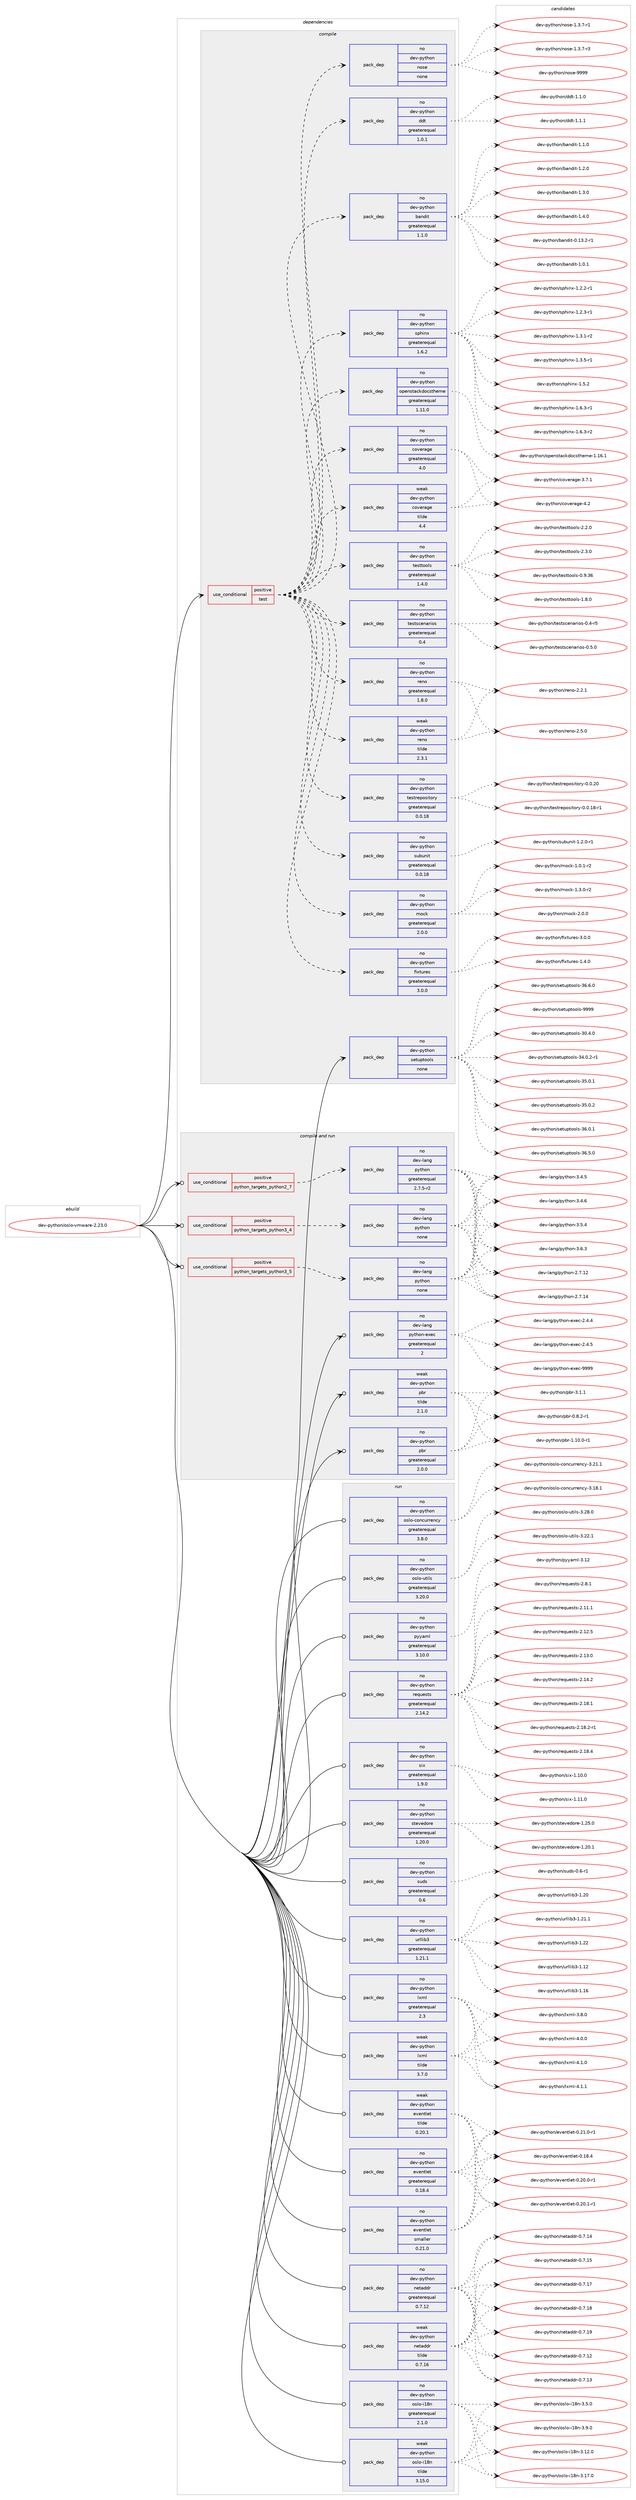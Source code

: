 digraph prolog {

# *************
# Graph options
# *************

newrank=true;
concentrate=true;
compound=true;
graph [rankdir=LR,fontname=Helvetica,fontsize=10,ranksep=1.5];#, ranksep=2.5, nodesep=0.2];
edge  [arrowhead=vee];
node  [fontname=Helvetica,fontsize=10];

# **********
# The ebuild
# **********

subgraph cluster_leftcol {
color=gray;
rank=same;
label=<<i>ebuild</i>>;
id [label="dev-python/oslo-vmware-2.23.0", color=red, width=4, href="../dev-python/oslo-vmware-2.23.0.svg"];
}

# ****************
# The dependencies
# ****************

subgraph cluster_midcol {
color=gray;
label=<<i>dependencies</i>>;
subgraph cluster_compile {
fillcolor="#eeeeee";
style=filled;
label=<<i>compile</i>>;
subgraph cond36778 {
dependency171237 [label=<<TABLE BORDER="0" CELLBORDER="1" CELLSPACING="0" CELLPADDING="4"><TR><TD ROWSPAN="3" CELLPADDING="10">use_conditional</TD></TR><TR><TD>positive</TD></TR><TR><TD>test</TD></TR></TABLE>>, shape=none, color=red];
subgraph pack130596 {
dependency171238 [label=<<TABLE BORDER="0" CELLBORDER="1" CELLSPACING="0" CELLPADDING="4" WIDTH="220"><TR><TD ROWSPAN="6" CELLPADDING="30">pack_dep</TD></TR><TR><TD WIDTH="110">no</TD></TR><TR><TD>dev-python</TD></TR><TR><TD>fixtures</TD></TR><TR><TD>greaterequal</TD></TR><TR><TD>3.0.0</TD></TR></TABLE>>, shape=none, color=blue];
}
dependency171237:e -> dependency171238:w [weight=20,style="dashed",arrowhead="vee"];
subgraph pack130597 {
dependency171239 [label=<<TABLE BORDER="0" CELLBORDER="1" CELLSPACING="0" CELLPADDING="4" WIDTH="220"><TR><TD ROWSPAN="6" CELLPADDING="30">pack_dep</TD></TR><TR><TD WIDTH="110">no</TD></TR><TR><TD>dev-python</TD></TR><TR><TD>mock</TD></TR><TR><TD>greaterequal</TD></TR><TR><TD>2.0.0</TD></TR></TABLE>>, shape=none, color=blue];
}
dependency171237:e -> dependency171239:w [weight=20,style="dashed",arrowhead="vee"];
subgraph pack130598 {
dependency171240 [label=<<TABLE BORDER="0" CELLBORDER="1" CELLSPACING="0" CELLPADDING="4" WIDTH="220"><TR><TD ROWSPAN="6" CELLPADDING="30">pack_dep</TD></TR><TR><TD WIDTH="110">no</TD></TR><TR><TD>dev-python</TD></TR><TR><TD>subunit</TD></TR><TR><TD>greaterequal</TD></TR><TR><TD>0.0.18</TD></TR></TABLE>>, shape=none, color=blue];
}
dependency171237:e -> dependency171240:w [weight=20,style="dashed",arrowhead="vee"];
subgraph pack130599 {
dependency171241 [label=<<TABLE BORDER="0" CELLBORDER="1" CELLSPACING="0" CELLPADDING="4" WIDTH="220"><TR><TD ROWSPAN="6" CELLPADDING="30">pack_dep</TD></TR><TR><TD WIDTH="110">no</TD></TR><TR><TD>dev-python</TD></TR><TR><TD>testrepository</TD></TR><TR><TD>greaterequal</TD></TR><TR><TD>0.0.18</TD></TR></TABLE>>, shape=none, color=blue];
}
dependency171237:e -> dependency171241:w [weight=20,style="dashed",arrowhead="vee"];
subgraph pack130600 {
dependency171242 [label=<<TABLE BORDER="0" CELLBORDER="1" CELLSPACING="0" CELLPADDING="4" WIDTH="220"><TR><TD ROWSPAN="6" CELLPADDING="30">pack_dep</TD></TR><TR><TD WIDTH="110">no</TD></TR><TR><TD>dev-python</TD></TR><TR><TD>testscenarios</TD></TR><TR><TD>greaterequal</TD></TR><TR><TD>0.4</TD></TR></TABLE>>, shape=none, color=blue];
}
dependency171237:e -> dependency171242:w [weight=20,style="dashed",arrowhead="vee"];
subgraph pack130601 {
dependency171243 [label=<<TABLE BORDER="0" CELLBORDER="1" CELLSPACING="0" CELLPADDING="4" WIDTH="220"><TR><TD ROWSPAN="6" CELLPADDING="30">pack_dep</TD></TR><TR><TD WIDTH="110">no</TD></TR><TR><TD>dev-python</TD></TR><TR><TD>testtools</TD></TR><TR><TD>greaterequal</TD></TR><TR><TD>1.4.0</TD></TR></TABLE>>, shape=none, color=blue];
}
dependency171237:e -> dependency171243:w [weight=20,style="dashed",arrowhead="vee"];
subgraph pack130602 {
dependency171244 [label=<<TABLE BORDER="0" CELLBORDER="1" CELLSPACING="0" CELLPADDING="4" WIDTH="220"><TR><TD ROWSPAN="6" CELLPADDING="30">pack_dep</TD></TR><TR><TD WIDTH="110">no</TD></TR><TR><TD>dev-python</TD></TR><TR><TD>coverage</TD></TR><TR><TD>greaterequal</TD></TR><TR><TD>4.0</TD></TR></TABLE>>, shape=none, color=blue];
}
dependency171237:e -> dependency171244:w [weight=20,style="dashed",arrowhead="vee"];
subgraph pack130603 {
dependency171245 [label=<<TABLE BORDER="0" CELLBORDER="1" CELLSPACING="0" CELLPADDING="4" WIDTH="220"><TR><TD ROWSPAN="6" CELLPADDING="30">pack_dep</TD></TR><TR><TD WIDTH="110">weak</TD></TR><TR><TD>dev-python</TD></TR><TR><TD>coverage</TD></TR><TR><TD>tilde</TD></TR><TR><TD>4.4</TD></TR></TABLE>>, shape=none, color=blue];
}
dependency171237:e -> dependency171245:w [weight=20,style="dashed",arrowhead="vee"];
subgraph pack130604 {
dependency171246 [label=<<TABLE BORDER="0" CELLBORDER="1" CELLSPACING="0" CELLPADDING="4" WIDTH="220"><TR><TD ROWSPAN="6" CELLPADDING="30">pack_dep</TD></TR><TR><TD WIDTH="110">no</TD></TR><TR><TD>dev-python</TD></TR><TR><TD>openstackdocstheme</TD></TR><TR><TD>greaterequal</TD></TR><TR><TD>1.11.0</TD></TR></TABLE>>, shape=none, color=blue];
}
dependency171237:e -> dependency171246:w [weight=20,style="dashed",arrowhead="vee"];
subgraph pack130605 {
dependency171247 [label=<<TABLE BORDER="0" CELLBORDER="1" CELLSPACING="0" CELLPADDING="4" WIDTH="220"><TR><TD ROWSPAN="6" CELLPADDING="30">pack_dep</TD></TR><TR><TD WIDTH="110">no</TD></TR><TR><TD>dev-python</TD></TR><TR><TD>sphinx</TD></TR><TR><TD>greaterequal</TD></TR><TR><TD>1.6.2</TD></TR></TABLE>>, shape=none, color=blue];
}
dependency171237:e -> dependency171247:w [weight=20,style="dashed",arrowhead="vee"];
subgraph pack130606 {
dependency171248 [label=<<TABLE BORDER="0" CELLBORDER="1" CELLSPACING="0" CELLPADDING="4" WIDTH="220"><TR><TD ROWSPAN="6" CELLPADDING="30">pack_dep</TD></TR><TR><TD WIDTH="110">no</TD></TR><TR><TD>dev-python</TD></TR><TR><TD>reno</TD></TR><TR><TD>greaterequal</TD></TR><TR><TD>1.8.0</TD></TR></TABLE>>, shape=none, color=blue];
}
dependency171237:e -> dependency171248:w [weight=20,style="dashed",arrowhead="vee"];
subgraph pack130607 {
dependency171249 [label=<<TABLE BORDER="0" CELLBORDER="1" CELLSPACING="0" CELLPADDING="4" WIDTH="220"><TR><TD ROWSPAN="6" CELLPADDING="30">pack_dep</TD></TR><TR><TD WIDTH="110">weak</TD></TR><TR><TD>dev-python</TD></TR><TR><TD>reno</TD></TR><TR><TD>tilde</TD></TR><TR><TD>2.3.1</TD></TR></TABLE>>, shape=none, color=blue];
}
dependency171237:e -> dependency171249:w [weight=20,style="dashed",arrowhead="vee"];
subgraph pack130608 {
dependency171250 [label=<<TABLE BORDER="0" CELLBORDER="1" CELLSPACING="0" CELLPADDING="4" WIDTH="220"><TR><TD ROWSPAN="6" CELLPADDING="30">pack_dep</TD></TR><TR><TD WIDTH="110">no</TD></TR><TR><TD>dev-python</TD></TR><TR><TD>bandit</TD></TR><TR><TD>greaterequal</TD></TR><TR><TD>1.1.0</TD></TR></TABLE>>, shape=none, color=blue];
}
dependency171237:e -> dependency171250:w [weight=20,style="dashed",arrowhead="vee"];
subgraph pack130609 {
dependency171251 [label=<<TABLE BORDER="0" CELLBORDER="1" CELLSPACING="0" CELLPADDING="4" WIDTH="220"><TR><TD ROWSPAN="6" CELLPADDING="30">pack_dep</TD></TR><TR><TD WIDTH="110">no</TD></TR><TR><TD>dev-python</TD></TR><TR><TD>ddt</TD></TR><TR><TD>greaterequal</TD></TR><TR><TD>1.0.1</TD></TR></TABLE>>, shape=none, color=blue];
}
dependency171237:e -> dependency171251:w [weight=20,style="dashed",arrowhead="vee"];
subgraph pack130610 {
dependency171252 [label=<<TABLE BORDER="0" CELLBORDER="1" CELLSPACING="0" CELLPADDING="4" WIDTH="220"><TR><TD ROWSPAN="6" CELLPADDING="30">pack_dep</TD></TR><TR><TD WIDTH="110">no</TD></TR><TR><TD>dev-python</TD></TR><TR><TD>nose</TD></TR><TR><TD>none</TD></TR><TR><TD></TD></TR></TABLE>>, shape=none, color=blue];
}
dependency171237:e -> dependency171252:w [weight=20,style="dashed",arrowhead="vee"];
}
id:e -> dependency171237:w [weight=20,style="solid",arrowhead="vee"];
subgraph pack130611 {
dependency171253 [label=<<TABLE BORDER="0" CELLBORDER="1" CELLSPACING="0" CELLPADDING="4" WIDTH="220"><TR><TD ROWSPAN="6" CELLPADDING="30">pack_dep</TD></TR><TR><TD WIDTH="110">no</TD></TR><TR><TD>dev-python</TD></TR><TR><TD>setuptools</TD></TR><TR><TD>none</TD></TR><TR><TD></TD></TR></TABLE>>, shape=none, color=blue];
}
id:e -> dependency171253:w [weight=20,style="solid",arrowhead="vee"];
}
subgraph cluster_compileandrun {
fillcolor="#eeeeee";
style=filled;
label=<<i>compile and run</i>>;
subgraph cond36779 {
dependency171254 [label=<<TABLE BORDER="0" CELLBORDER="1" CELLSPACING="0" CELLPADDING="4"><TR><TD ROWSPAN="3" CELLPADDING="10">use_conditional</TD></TR><TR><TD>positive</TD></TR><TR><TD>python_targets_python2_7</TD></TR></TABLE>>, shape=none, color=red];
subgraph pack130612 {
dependency171255 [label=<<TABLE BORDER="0" CELLBORDER="1" CELLSPACING="0" CELLPADDING="4" WIDTH="220"><TR><TD ROWSPAN="6" CELLPADDING="30">pack_dep</TD></TR><TR><TD WIDTH="110">no</TD></TR><TR><TD>dev-lang</TD></TR><TR><TD>python</TD></TR><TR><TD>greaterequal</TD></TR><TR><TD>2.7.5-r2</TD></TR></TABLE>>, shape=none, color=blue];
}
dependency171254:e -> dependency171255:w [weight=20,style="dashed",arrowhead="vee"];
}
id:e -> dependency171254:w [weight=20,style="solid",arrowhead="odotvee"];
subgraph cond36780 {
dependency171256 [label=<<TABLE BORDER="0" CELLBORDER="1" CELLSPACING="0" CELLPADDING="4"><TR><TD ROWSPAN="3" CELLPADDING="10">use_conditional</TD></TR><TR><TD>positive</TD></TR><TR><TD>python_targets_python3_4</TD></TR></TABLE>>, shape=none, color=red];
subgraph pack130613 {
dependency171257 [label=<<TABLE BORDER="0" CELLBORDER="1" CELLSPACING="0" CELLPADDING="4" WIDTH="220"><TR><TD ROWSPAN="6" CELLPADDING="30">pack_dep</TD></TR><TR><TD WIDTH="110">no</TD></TR><TR><TD>dev-lang</TD></TR><TR><TD>python</TD></TR><TR><TD>none</TD></TR><TR><TD></TD></TR></TABLE>>, shape=none, color=blue];
}
dependency171256:e -> dependency171257:w [weight=20,style="dashed",arrowhead="vee"];
}
id:e -> dependency171256:w [weight=20,style="solid",arrowhead="odotvee"];
subgraph cond36781 {
dependency171258 [label=<<TABLE BORDER="0" CELLBORDER="1" CELLSPACING="0" CELLPADDING="4"><TR><TD ROWSPAN="3" CELLPADDING="10">use_conditional</TD></TR><TR><TD>positive</TD></TR><TR><TD>python_targets_python3_5</TD></TR></TABLE>>, shape=none, color=red];
subgraph pack130614 {
dependency171259 [label=<<TABLE BORDER="0" CELLBORDER="1" CELLSPACING="0" CELLPADDING="4" WIDTH="220"><TR><TD ROWSPAN="6" CELLPADDING="30">pack_dep</TD></TR><TR><TD WIDTH="110">no</TD></TR><TR><TD>dev-lang</TD></TR><TR><TD>python</TD></TR><TR><TD>none</TD></TR><TR><TD></TD></TR></TABLE>>, shape=none, color=blue];
}
dependency171258:e -> dependency171259:w [weight=20,style="dashed",arrowhead="vee"];
}
id:e -> dependency171258:w [weight=20,style="solid",arrowhead="odotvee"];
subgraph pack130615 {
dependency171260 [label=<<TABLE BORDER="0" CELLBORDER="1" CELLSPACING="0" CELLPADDING="4" WIDTH="220"><TR><TD ROWSPAN="6" CELLPADDING="30">pack_dep</TD></TR><TR><TD WIDTH="110">no</TD></TR><TR><TD>dev-lang</TD></TR><TR><TD>python-exec</TD></TR><TR><TD>greaterequal</TD></TR><TR><TD>2</TD></TR></TABLE>>, shape=none, color=blue];
}
id:e -> dependency171260:w [weight=20,style="solid",arrowhead="odotvee"];
subgraph pack130616 {
dependency171261 [label=<<TABLE BORDER="0" CELLBORDER="1" CELLSPACING="0" CELLPADDING="4" WIDTH="220"><TR><TD ROWSPAN="6" CELLPADDING="30">pack_dep</TD></TR><TR><TD WIDTH="110">no</TD></TR><TR><TD>dev-python</TD></TR><TR><TD>pbr</TD></TR><TR><TD>greaterequal</TD></TR><TR><TD>2.0.0</TD></TR></TABLE>>, shape=none, color=blue];
}
id:e -> dependency171261:w [weight=20,style="solid",arrowhead="odotvee"];
subgraph pack130617 {
dependency171262 [label=<<TABLE BORDER="0" CELLBORDER="1" CELLSPACING="0" CELLPADDING="4" WIDTH="220"><TR><TD ROWSPAN="6" CELLPADDING="30">pack_dep</TD></TR><TR><TD WIDTH="110">weak</TD></TR><TR><TD>dev-python</TD></TR><TR><TD>pbr</TD></TR><TR><TD>tilde</TD></TR><TR><TD>2.1.0</TD></TR></TABLE>>, shape=none, color=blue];
}
id:e -> dependency171262:w [weight=20,style="solid",arrowhead="odotvee"];
}
subgraph cluster_run {
fillcolor="#eeeeee";
style=filled;
label=<<i>run</i>>;
subgraph pack130618 {
dependency171263 [label=<<TABLE BORDER="0" CELLBORDER="1" CELLSPACING="0" CELLPADDING="4" WIDTH="220"><TR><TD ROWSPAN="6" CELLPADDING="30">pack_dep</TD></TR><TR><TD WIDTH="110">no</TD></TR><TR><TD>dev-python</TD></TR><TR><TD>eventlet</TD></TR><TR><TD>greaterequal</TD></TR><TR><TD>0.18.4</TD></TR></TABLE>>, shape=none, color=blue];
}
id:e -> dependency171263:w [weight=20,style="solid",arrowhead="odot"];
subgraph pack130619 {
dependency171264 [label=<<TABLE BORDER="0" CELLBORDER="1" CELLSPACING="0" CELLPADDING="4" WIDTH="220"><TR><TD ROWSPAN="6" CELLPADDING="30">pack_dep</TD></TR><TR><TD WIDTH="110">no</TD></TR><TR><TD>dev-python</TD></TR><TR><TD>eventlet</TD></TR><TR><TD>smaller</TD></TR><TR><TD>0.21.0</TD></TR></TABLE>>, shape=none, color=blue];
}
id:e -> dependency171264:w [weight=20,style="solid",arrowhead="odot"];
subgraph pack130620 {
dependency171265 [label=<<TABLE BORDER="0" CELLBORDER="1" CELLSPACING="0" CELLPADDING="4" WIDTH="220"><TR><TD ROWSPAN="6" CELLPADDING="30">pack_dep</TD></TR><TR><TD WIDTH="110">no</TD></TR><TR><TD>dev-python</TD></TR><TR><TD>lxml</TD></TR><TR><TD>greaterequal</TD></TR><TR><TD>2.3</TD></TR></TABLE>>, shape=none, color=blue];
}
id:e -> dependency171265:w [weight=20,style="solid",arrowhead="odot"];
subgraph pack130621 {
dependency171266 [label=<<TABLE BORDER="0" CELLBORDER="1" CELLSPACING="0" CELLPADDING="4" WIDTH="220"><TR><TD ROWSPAN="6" CELLPADDING="30">pack_dep</TD></TR><TR><TD WIDTH="110">no</TD></TR><TR><TD>dev-python</TD></TR><TR><TD>netaddr</TD></TR><TR><TD>greaterequal</TD></TR><TR><TD>0.7.12</TD></TR></TABLE>>, shape=none, color=blue];
}
id:e -> dependency171266:w [weight=20,style="solid",arrowhead="odot"];
subgraph pack130622 {
dependency171267 [label=<<TABLE BORDER="0" CELLBORDER="1" CELLSPACING="0" CELLPADDING="4" WIDTH="220"><TR><TD ROWSPAN="6" CELLPADDING="30">pack_dep</TD></TR><TR><TD WIDTH="110">no</TD></TR><TR><TD>dev-python</TD></TR><TR><TD>oslo-concurrency</TD></TR><TR><TD>greaterequal</TD></TR><TR><TD>3.8.0</TD></TR></TABLE>>, shape=none, color=blue];
}
id:e -> dependency171267:w [weight=20,style="solid",arrowhead="odot"];
subgraph pack130623 {
dependency171268 [label=<<TABLE BORDER="0" CELLBORDER="1" CELLSPACING="0" CELLPADDING="4" WIDTH="220"><TR><TD ROWSPAN="6" CELLPADDING="30">pack_dep</TD></TR><TR><TD WIDTH="110">no</TD></TR><TR><TD>dev-python</TD></TR><TR><TD>oslo-i18n</TD></TR><TR><TD>greaterequal</TD></TR><TR><TD>2.1.0</TD></TR></TABLE>>, shape=none, color=blue];
}
id:e -> dependency171268:w [weight=20,style="solid",arrowhead="odot"];
subgraph pack130624 {
dependency171269 [label=<<TABLE BORDER="0" CELLBORDER="1" CELLSPACING="0" CELLPADDING="4" WIDTH="220"><TR><TD ROWSPAN="6" CELLPADDING="30">pack_dep</TD></TR><TR><TD WIDTH="110">no</TD></TR><TR><TD>dev-python</TD></TR><TR><TD>oslo-utils</TD></TR><TR><TD>greaterequal</TD></TR><TR><TD>3.20.0</TD></TR></TABLE>>, shape=none, color=blue];
}
id:e -> dependency171269:w [weight=20,style="solid",arrowhead="odot"];
subgraph pack130625 {
dependency171270 [label=<<TABLE BORDER="0" CELLBORDER="1" CELLSPACING="0" CELLPADDING="4" WIDTH="220"><TR><TD ROWSPAN="6" CELLPADDING="30">pack_dep</TD></TR><TR><TD WIDTH="110">no</TD></TR><TR><TD>dev-python</TD></TR><TR><TD>pyyaml</TD></TR><TR><TD>greaterequal</TD></TR><TR><TD>3.10.0</TD></TR></TABLE>>, shape=none, color=blue];
}
id:e -> dependency171270:w [weight=20,style="solid",arrowhead="odot"];
subgraph pack130626 {
dependency171271 [label=<<TABLE BORDER="0" CELLBORDER="1" CELLSPACING="0" CELLPADDING="4" WIDTH="220"><TR><TD ROWSPAN="6" CELLPADDING="30">pack_dep</TD></TR><TR><TD WIDTH="110">no</TD></TR><TR><TD>dev-python</TD></TR><TR><TD>requests</TD></TR><TR><TD>greaterequal</TD></TR><TR><TD>2.14.2</TD></TR></TABLE>>, shape=none, color=blue];
}
id:e -> dependency171271:w [weight=20,style="solid",arrowhead="odot"];
subgraph pack130627 {
dependency171272 [label=<<TABLE BORDER="0" CELLBORDER="1" CELLSPACING="0" CELLPADDING="4" WIDTH="220"><TR><TD ROWSPAN="6" CELLPADDING="30">pack_dep</TD></TR><TR><TD WIDTH="110">no</TD></TR><TR><TD>dev-python</TD></TR><TR><TD>six</TD></TR><TR><TD>greaterequal</TD></TR><TR><TD>1.9.0</TD></TR></TABLE>>, shape=none, color=blue];
}
id:e -> dependency171272:w [weight=20,style="solid",arrowhead="odot"];
subgraph pack130628 {
dependency171273 [label=<<TABLE BORDER="0" CELLBORDER="1" CELLSPACING="0" CELLPADDING="4" WIDTH="220"><TR><TD ROWSPAN="6" CELLPADDING="30">pack_dep</TD></TR><TR><TD WIDTH="110">no</TD></TR><TR><TD>dev-python</TD></TR><TR><TD>stevedore</TD></TR><TR><TD>greaterequal</TD></TR><TR><TD>1.20.0</TD></TR></TABLE>>, shape=none, color=blue];
}
id:e -> dependency171273:w [weight=20,style="solid",arrowhead="odot"];
subgraph pack130629 {
dependency171274 [label=<<TABLE BORDER="0" CELLBORDER="1" CELLSPACING="0" CELLPADDING="4" WIDTH="220"><TR><TD ROWSPAN="6" CELLPADDING="30">pack_dep</TD></TR><TR><TD WIDTH="110">no</TD></TR><TR><TD>dev-python</TD></TR><TR><TD>suds</TD></TR><TR><TD>greaterequal</TD></TR><TR><TD>0.6</TD></TR></TABLE>>, shape=none, color=blue];
}
id:e -> dependency171274:w [weight=20,style="solid",arrowhead="odot"];
subgraph pack130630 {
dependency171275 [label=<<TABLE BORDER="0" CELLBORDER="1" CELLSPACING="0" CELLPADDING="4" WIDTH="220"><TR><TD ROWSPAN="6" CELLPADDING="30">pack_dep</TD></TR><TR><TD WIDTH="110">no</TD></TR><TR><TD>dev-python</TD></TR><TR><TD>urllib3</TD></TR><TR><TD>greaterequal</TD></TR><TR><TD>1.21.1</TD></TR></TABLE>>, shape=none, color=blue];
}
id:e -> dependency171275:w [weight=20,style="solid",arrowhead="odot"];
subgraph pack130631 {
dependency171276 [label=<<TABLE BORDER="0" CELLBORDER="1" CELLSPACING="0" CELLPADDING="4" WIDTH="220"><TR><TD ROWSPAN="6" CELLPADDING="30">pack_dep</TD></TR><TR><TD WIDTH="110">weak</TD></TR><TR><TD>dev-python</TD></TR><TR><TD>eventlet</TD></TR><TR><TD>tilde</TD></TR><TR><TD>0.20.1</TD></TR></TABLE>>, shape=none, color=blue];
}
id:e -> dependency171276:w [weight=20,style="solid",arrowhead="odot"];
subgraph pack130632 {
dependency171277 [label=<<TABLE BORDER="0" CELLBORDER="1" CELLSPACING="0" CELLPADDING="4" WIDTH="220"><TR><TD ROWSPAN="6" CELLPADDING="30">pack_dep</TD></TR><TR><TD WIDTH="110">weak</TD></TR><TR><TD>dev-python</TD></TR><TR><TD>lxml</TD></TR><TR><TD>tilde</TD></TR><TR><TD>3.7.0</TD></TR></TABLE>>, shape=none, color=blue];
}
id:e -> dependency171277:w [weight=20,style="solid",arrowhead="odot"];
subgraph pack130633 {
dependency171278 [label=<<TABLE BORDER="0" CELLBORDER="1" CELLSPACING="0" CELLPADDING="4" WIDTH="220"><TR><TD ROWSPAN="6" CELLPADDING="30">pack_dep</TD></TR><TR><TD WIDTH="110">weak</TD></TR><TR><TD>dev-python</TD></TR><TR><TD>netaddr</TD></TR><TR><TD>tilde</TD></TR><TR><TD>0.7.16</TD></TR></TABLE>>, shape=none, color=blue];
}
id:e -> dependency171278:w [weight=20,style="solid",arrowhead="odot"];
subgraph pack130634 {
dependency171279 [label=<<TABLE BORDER="0" CELLBORDER="1" CELLSPACING="0" CELLPADDING="4" WIDTH="220"><TR><TD ROWSPAN="6" CELLPADDING="30">pack_dep</TD></TR><TR><TD WIDTH="110">weak</TD></TR><TR><TD>dev-python</TD></TR><TR><TD>oslo-i18n</TD></TR><TR><TD>tilde</TD></TR><TR><TD>3.15.0</TD></TR></TABLE>>, shape=none, color=blue];
}
id:e -> dependency171279:w [weight=20,style="solid",arrowhead="odot"];
}
}

# **************
# The candidates
# **************

subgraph cluster_choices {
rank=same;
color=gray;
label=<<i>candidates</i>>;

subgraph choice130596 {
color=black;
nodesep=1;
choice1001011184511212111610411111047102105120116117114101115454946524648 [label="dev-python/fixtures-1.4.0", color=red, width=4,href="../dev-python/fixtures-1.4.0.svg"];
choice1001011184511212111610411111047102105120116117114101115455146484648 [label="dev-python/fixtures-3.0.0", color=red, width=4,href="../dev-python/fixtures-3.0.0.svg"];
dependency171238:e -> choice1001011184511212111610411111047102105120116117114101115454946524648:w [style=dotted,weight="100"];
dependency171238:e -> choice1001011184511212111610411111047102105120116117114101115455146484648:w [style=dotted,weight="100"];
}
subgraph choice130597 {
color=black;
nodesep=1;
choice1001011184511212111610411111047109111991074549464846494511450 [label="dev-python/mock-1.0.1-r2", color=red, width=4,href="../dev-python/mock-1.0.1-r2.svg"];
choice1001011184511212111610411111047109111991074549465146484511450 [label="dev-python/mock-1.3.0-r2", color=red, width=4,href="../dev-python/mock-1.3.0-r2.svg"];
choice100101118451121211161041111104710911199107455046484648 [label="dev-python/mock-2.0.0", color=red, width=4,href="../dev-python/mock-2.0.0.svg"];
dependency171239:e -> choice1001011184511212111610411111047109111991074549464846494511450:w [style=dotted,weight="100"];
dependency171239:e -> choice1001011184511212111610411111047109111991074549465146484511450:w [style=dotted,weight="100"];
dependency171239:e -> choice100101118451121211161041111104710911199107455046484648:w [style=dotted,weight="100"];
}
subgraph choice130598 {
color=black;
nodesep=1;
choice1001011184511212111610411111047115117981171101051164549465046484511449 [label="dev-python/subunit-1.2.0-r1", color=red, width=4,href="../dev-python/subunit-1.2.0-r1.svg"];
dependency171240:e -> choice1001011184511212111610411111047115117981171101051164549465046484511449:w [style=dotted,weight="100"];
}
subgraph choice130599 {
color=black;
nodesep=1;
choice1001011184511212111610411111047116101115116114101112111115105116111114121454846484649564511449 [label="dev-python/testrepository-0.0.18-r1", color=red, width=4,href="../dev-python/testrepository-0.0.18-r1.svg"];
choice100101118451121211161041111104711610111511611410111211111510511611111412145484648465048 [label="dev-python/testrepository-0.0.20", color=red, width=4,href="../dev-python/testrepository-0.0.20.svg"];
dependency171241:e -> choice1001011184511212111610411111047116101115116114101112111115105116111114121454846484649564511449:w [style=dotted,weight="100"];
dependency171241:e -> choice100101118451121211161041111104711610111511611410111211111510511611111412145484648465048:w [style=dotted,weight="100"];
}
subgraph choice130600 {
color=black;
nodesep=1;
choice10010111845112121116104111110471161011151161159910111097114105111115454846524511453 [label="dev-python/testscenarios-0.4-r5", color=red, width=4,href="../dev-python/testscenarios-0.4-r5.svg"];
choice10010111845112121116104111110471161011151161159910111097114105111115454846534648 [label="dev-python/testscenarios-0.5.0", color=red, width=4,href="../dev-python/testscenarios-0.5.0.svg"];
dependency171242:e -> choice10010111845112121116104111110471161011151161159910111097114105111115454846524511453:w [style=dotted,weight="100"];
dependency171242:e -> choice10010111845112121116104111110471161011151161159910111097114105111115454846534648:w [style=dotted,weight="100"];
}
subgraph choice130601 {
color=black;
nodesep=1;
choice100101118451121211161041111104711610111511611611111110811545484657465154 [label="dev-python/testtools-0.9.36", color=red, width=4,href="../dev-python/testtools-0.9.36.svg"];
choice1001011184511212111610411111047116101115116116111111108115454946564648 [label="dev-python/testtools-1.8.0", color=red, width=4,href="../dev-python/testtools-1.8.0.svg"];
choice1001011184511212111610411111047116101115116116111111108115455046504648 [label="dev-python/testtools-2.2.0", color=red, width=4,href="../dev-python/testtools-2.2.0.svg"];
choice1001011184511212111610411111047116101115116116111111108115455046514648 [label="dev-python/testtools-2.3.0", color=red, width=4,href="../dev-python/testtools-2.3.0.svg"];
dependency171243:e -> choice100101118451121211161041111104711610111511611611111110811545484657465154:w [style=dotted,weight="100"];
dependency171243:e -> choice1001011184511212111610411111047116101115116116111111108115454946564648:w [style=dotted,weight="100"];
dependency171243:e -> choice1001011184511212111610411111047116101115116116111111108115455046504648:w [style=dotted,weight="100"];
dependency171243:e -> choice1001011184511212111610411111047116101115116116111111108115455046514648:w [style=dotted,weight="100"];
}
subgraph choice130602 {
color=black;
nodesep=1;
choice10010111845112121116104111110479911111810111497103101455146554649 [label="dev-python/coverage-3.7.1", color=red, width=4,href="../dev-python/coverage-3.7.1.svg"];
choice1001011184511212111610411111047991111181011149710310145524650 [label="dev-python/coverage-4.2", color=red, width=4,href="../dev-python/coverage-4.2.svg"];
dependency171244:e -> choice10010111845112121116104111110479911111810111497103101455146554649:w [style=dotted,weight="100"];
dependency171244:e -> choice1001011184511212111610411111047991111181011149710310145524650:w [style=dotted,weight="100"];
}
subgraph choice130603 {
color=black;
nodesep=1;
choice10010111845112121116104111110479911111810111497103101455146554649 [label="dev-python/coverage-3.7.1", color=red, width=4,href="../dev-python/coverage-3.7.1.svg"];
choice1001011184511212111610411111047991111181011149710310145524650 [label="dev-python/coverage-4.2", color=red, width=4,href="../dev-python/coverage-4.2.svg"];
dependency171245:e -> choice10010111845112121116104111110479911111810111497103101455146554649:w [style=dotted,weight="100"];
dependency171245:e -> choice1001011184511212111610411111047991111181011149710310145524650:w [style=dotted,weight="100"];
}
subgraph choice130604 {
color=black;
nodesep=1;
choice100101118451121211161041111104711111210111011511697991071001119911511610410110910145494649544649 [label="dev-python/openstackdocstheme-1.16.1", color=red, width=4,href="../dev-python/openstackdocstheme-1.16.1.svg"];
dependency171246:e -> choice100101118451121211161041111104711111210111011511697991071001119911511610410110910145494649544649:w [style=dotted,weight="100"];
}
subgraph choice130605 {
color=black;
nodesep=1;
choice10010111845112121116104111110471151121041051101204549465046504511449 [label="dev-python/sphinx-1.2.2-r1", color=red, width=4,href="../dev-python/sphinx-1.2.2-r1.svg"];
choice10010111845112121116104111110471151121041051101204549465046514511449 [label="dev-python/sphinx-1.2.3-r1", color=red, width=4,href="../dev-python/sphinx-1.2.3-r1.svg"];
choice10010111845112121116104111110471151121041051101204549465146494511450 [label="dev-python/sphinx-1.3.1-r2", color=red, width=4,href="../dev-python/sphinx-1.3.1-r2.svg"];
choice10010111845112121116104111110471151121041051101204549465146534511449 [label="dev-python/sphinx-1.3.5-r1", color=red, width=4,href="../dev-python/sphinx-1.3.5-r1.svg"];
choice1001011184511212111610411111047115112104105110120454946534650 [label="dev-python/sphinx-1.5.2", color=red, width=4,href="../dev-python/sphinx-1.5.2.svg"];
choice10010111845112121116104111110471151121041051101204549465446514511449 [label="dev-python/sphinx-1.6.3-r1", color=red, width=4,href="../dev-python/sphinx-1.6.3-r1.svg"];
choice10010111845112121116104111110471151121041051101204549465446514511450 [label="dev-python/sphinx-1.6.3-r2", color=red, width=4,href="../dev-python/sphinx-1.6.3-r2.svg"];
dependency171247:e -> choice10010111845112121116104111110471151121041051101204549465046504511449:w [style=dotted,weight="100"];
dependency171247:e -> choice10010111845112121116104111110471151121041051101204549465046514511449:w [style=dotted,weight="100"];
dependency171247:e -> choice10010111845112121116104111110471151121041051101204549465146494511450:w [style=dotted,weight="100"];
dependency171247:e -> choice10010111845112121116104111110471151121041051101204549465146534511449:w [style=dotted,weight="100"];
dependency171247:e -> choice1001011184511212111610411111047115112104105110120454946534650:w [style=dotted,weight="100"];
dependency171247:e -> choice10010111845112121116104111110471151121041051101204549465446514511449:w [style=dotted,weight="100"];
dependency171247:e -> choice10010111845112121116104111110471151121041051101204549465446514511450:w [style=dotted,weight="100"];
}
subgraph choice130606 {
color=black;
nodesep=1;
choice1001011184511212111610411111047114101110111455046504649 [label="dev-python/reno-2.2.1", color=red, width=4,href="../dev-python/reno-2.2.1.svg"];
choice1001011184511212111610411111047114101110111455046534648 [label="dev-python/reno-2.5.0", color=red, width=4,href="../dev-python/reno-2.5.0.svg"];
dependency171248:e -> choice1001011184511212111610411111047114101110111455046504649:w [style=dotted,weight="100"];
dependency171248:e -> choice1001011184511212111610411111047114101110111455046534648:w [style=dotted,weight="100"];
}
subgraph choice130607 {
color=black;
nodesep=1;
choice1001011184511212111610411111047114101110111455046504649 [label="dev-python/reno-2.2.1", color=red, width=4,href="../dev-python/reno-2.2.1.svg"];
choice1001011184511212111610411111047114101110111455046534648 [label="dev-python/reno-2.5.0", color=red, width=4,href="../dev-python/reno-2.5.0.svg"];
dependency171249:e -> choice1001011184511212111610411111047114101110111455046504649:w [style=dotted,weight="100"];
dependency171249:e -> choice1001011184511212111610411111047114101110111455046534648:w [style=dotted,weight="100"];
}
subgraph choice130608 {
color=black;
nodesep=1;
choice10010111845112121116104111110479897110100105116454846495146504511449 [label="dev-python/bandit-0.13.2-r1", color=red, width=4,href="../dev-python/bandit-0.13.2-r1.svg"];
choice10010111845112121116104111110479897110100105116454946484649 [label="dev-python/bandit-1.0.1", color=red, width=4,href="../dev-python/bandit-1.0.1.svg"];
choice10010111845112121116104111110479897110100105116454946494648 [label="dev-python/bandit-1.1.0", color=red, width=4,href="../dev-python/bandit-1.1.0.svg"];
choice10010111845112121116104111110479897110100105116454946504648 [label="dev-python/bandit-1.2.0", color=red, width=4,href="../dev-python/bandit-1.2.0.svg"];
choice10010111845112121116104111110479897110100105116454946514648 [label="dev-python/bandit-1.3.0", color=red, width=4,href="../dev-python/bandit-1.3.0.svg"];
choice10010111845112121116104111110479897110100105116454946524648 [label="dev-python/bandit-1.4.0", color=red, width=4,href="../dev-python/bandit-1.4.0.svg"];
dependency171250:e -> choice10010111845112121116104111110479897110100105116454846495146504511449:w [style=dotted,weight="100"];
dependency171250:e -> choice10010111845112121116104111110479897110100105116454946484649:w [style=dotted,weight="100"];
dependency171250:e -> choice10010111845112121116104111110479897110100105116454946494648:w [style=dotted,weight="100"];
dependency171250:e -> choice10010111845112121116104111110479897110100105116454946504648:w [style=dotted,weight="100"];
dependency171250:e -> choice10010111845112121116104111110479897110100105116454946514648:w [style=dotted,weight="100"];
dependency171250:e -> choice10010111845112121116104111110479897110100105116454946524648:w [style=dotted,weight="100"];
}
subgraph choice130609 {
color=black;
nodesep=1;
choice1001011184511212111610411111047100100116454946494648 [label="dev-python/ddt-1.1.0", color=red, width=4,href="../dev-python/ddt-1.1.0.svg"];
choice1001011184511212111610411111047100100116454946494649 [label="dev-python/ddt-1.1.1", color=red, width=4,href="../dev-python/ddt-1.1.1.svg"];
dependency171251:e -> choice1001011184511212111610411111047100100116454946494648:w [style=dotted,weight="100"];
dependency171251:e -> choice1001011184511212111610411111047100100116454946494649:w [style=dotted,weight="100"];
}
subgraph choice130610 {
color=black;
nodesep=1;
choice10010111845112121116104111110471101111151014549465146554511449 [label="dev-python/nose-1.3.7-r1", color=red, width=4,href="../dev-python/nose-1.3.7-r1.svg"];
choice10010111845112121116104111110471101111151014549465146554511451 [label="dev-python/nose-1.3.7-r3", color=red, width=4,href="../dev-python/nose-1.3.7-r3.svg"];
choice10010111845112121116104111110471101111151014557575757 [label="dev-python/nose-9999", color=red, width=4,href="../dev-python/nose-9999.svg"];
dependency171252:e -> choice10010111845112121116104111110471101111151014549465146554511449:w [style=dotted,weight="100"];
dependency171252:e -> choice10010111845112121116104111110471101111151014549465146554511451:w [style=dotted,weight="100"];
dependency171252:e -> choice10010111845112121116104111110471101111151014557575757:w [style=dotted,weight="100"];
}
subgraph choice130611 {
color=black;
nodesep=1;
choice100101118451121211161041111104711510111611711211611111110811545514846524648 [label="dev-python/setuptools-30.4.0", color=red, width=4,href="../dev-python/setuptools-30.4.0.svg"];
choice1001011184511212111610411111047115101116117112116111111108115455152464846504511449 [label="dev-python/setuptools-34.0.2-r1", color=red, width=4,href="../dev-python/setuptools-34.0.2-r1.svg"];
choice100101118451121211161041111104711510111611711211611111110811545515346484649 [label="dev-python/setuptools-35.0.1", color=red, width=4,href="../dev-python/setuptools-35.0.1.svg"];
choice100101118451121211161041111104711510111611711211611111110811545515346484650 [label="dev-python/setuptools-35.0.2", color=red, width=4,href="../dev-python/setuptools-35.0.2.svg"];
choice100101118451121211161041111104711510111611711211611111110811545515446484649 [label="dev-python/setuptools-36.0.1", color=red, width=4,href="../dev-python/setuptools-36.0.1.svg"];
choice100101118451121211161041111104711510111611711211611111110811545515446534648 [label="dev-python/setuptools-36.5.0", color=red, width=4,href="../dev-python/setuptools-36.5.0.svg"];
choice100101118451121211161041111104711510111611711211611111110811545515446544648 [label="dev-python/setuptools-36.6.0", color=red, width=4,href="../dev-python/setuptools-36.6.0.svg"];
choice10010111845112121116104111110471151011161171121161111111081154557575757 [label="dev-python/setuptools-9999", color=red, width=4,href="../dev-python/setuptools-9999.svg"];
dependency171253:e -> choice100101118451121211161041111104711510111611711211611111110811545514846524648:w [style=dotted,weight="100"];
dependency171253:e -> choice1001011184511212111610411111047115101116117112116111111108115455152464846504511449:w [style=dotted,weight="100"];
dependency171253:e -> choice100101118451121211161041111104711510111611711211611111110811545515346484649:w [style=dotted,weight="100"];
dependency171253:e -> choice100101118451121211161041111104711510111611711211611111110811545515346484650:w [style=dotted,weight="100"];
dependency171253:e -> choice100101118451121211161041111104711510111611711211611111110811545515446484649:w [style=dotted,weight="100"];
dependency171253:e -> choice100101118451121211161041111104711510111611711211611111110811545515446534648:w [style=dotted,weight="100"];
dependency171253:e -> choice100101118451121211161041111104711510111611711211611111110811545515446544648:w [style=dotted,weight="100"];
dependency171253:e -> choice10010111845112121116104111110471151011161171121161111111081154557575757:w [style=dotted,weight="100"];
}
subgraph choice130612 {
color=black;
nodesep=1;
choice10010111845108971101034711212111610411111045504655464950 [label="dev-lang/python-2.7.12", color=red, width=4,href="../dev-lang/python-2.7.12.svg"];
choice10010111845108971101034711212111610411111045504655464952 [label="dev-lang/python-2.7.14", color=red, width=4,href="../dev-lang/python-2.7.14.svg"];
choice100101118451089711010347112121116104111110455146524653 [label="dev-lang/python-3.4.5", color=red, width=4,href="../dev-lang/python-3.4.5.svg"];
choice100101118451089711010347112121116104111110455146524654 [label="dev-lang/python-3.4.6", color=red, width=4,href="../dev-lang/python-3.4.6.svg"];
choice100101118451089711010347112121116104111110455146534652 [label="dev-lang/python-3.5.4", color=red, width=4,href="../dev-lang/python-3.5.4.svg"];
choice100101118451089711010347112121116104111110455146544651 [label="dev-lang/python-3.6.3", color=red, width=4,href="../dev-lang/python-3.6.3.svg"];
dependency171255:e -> choice10010111845108971101034711212111610411111045504655464950:w [style=dotted,weight="100"];
dependency171255:e -> choice10010111845108971101034711212111610411111045504655464952:w [style=dotted,weight="100"];
dependency171255:e -> choice100101118451089711010347112121116104111110455146524653:w [style=dotted,weight="100"];
dependency171255:e -> choice100101118451089711010347112121116104111110455146524654:w [style=dotted,weight="100"];
dependency171255:e -> choice100101118451089711010347112121116104111110455146534652:w [style=dotted,weight="100"];
dependency171255:e -> choice100101118451089711010347112121116104111110455146544651:w [style=dotted,weight="100"];
}
subgraph choice130613 {
color=black;
nodesep=1;
choice10010111845108971101034711212111610411111045504655464950 [label="dev-lang/python-2.7.12", color=red, width=4,href="../dev-lang/python-2.7.12.svg"];
choice10010111845108971101034711212111610411111045504655464952 [label="dev-lang/python-2.7.14", color=red, width=4,href="../dev-lang/python-2.7.14.svg"];
choice100101118451089711010347112121116104111110455146524653 [label="dev-lang/python-3.4.5", color=red, width=4,href="../dev-lang/python-3.4.5.svg"];
choice100101118451089711010347112121116104111110455146524654 [label="dev-lang/python-3.4.6", color=red, width=4,href="../dev-lang/python-3.4.6.svg"];
choice100101118451089711010347112121116104111110455146534652 [label="dev-lang/python-3.5.4", color=red, width=4,href="../dev-lang/python-3.5.4.svg"];
choice100101118451089711010347112121116104111110455146544651 [label="dev-lang/python-3.6.3", color=red, width=4,href="../dev-lang/python-3.6.3.svg"];
dependency171257:e -> choice10010111845108971101034711212111610411111045504655464950:w [style=dotted,weight="100"];
dependency171257:e -> choice10010111845108971101034711212111610411111045504655464952:w [style=dotted,weight="100"];
dependency171257:e -> choice100101118451089711010347112121116104111110455146524653:w [style=dotted,weight="100"];
dependency171257:e -> choice100101118451089711010347112121116104111110455146524654:w [style=dotted,weight="100"];
dependency171257:e -> choice100101118451089711010347112121116104111110455146534652:w [style=dotted,weight="100"];
dependency171257:e -> choice100101118451089711010347112121116104111110455146544651:w [style=dotted,weight="100"];
}
subgraph choice130614 {
color=black;
nodesep=1;
choice10010111845108971101034711212111610411111045504655464950 [label="dev-lang/python-2.7.12", color=red, width=4,href="../dev-lang/python-2.7.12.svg"];
choice10010111845108971101034711212111610411111045504655464952 [label="dev-lang/python-2.7.14", color=red, width=4,href="../dev-lang/python-2.7.14.svg"];
choice100101118451089711010347112121116104111110455146524653 [label="dev-lang/python-3.4.5", color=red, width=4,href="../dev-lang/python-3.4.5.svg"];
choice100101118451089711010347112121116104111110455146524654 [label="dev-lang/python-3.4.6", color=red, width=4,href="../dev-lang/python-3.4.6.svg"];
choice100101118451089711010347112121116104111110455146534652 [label="dev-lang/python-3.5.4", color=red, width=4,href="../dev-lang/python-3.5.4.svg"];
choice100101118451089711010347112121116104111110455146544651 [label="dev-lang/python-3.6.3", color=red, width=4,href="../dev-lang/python-3.6.3.svg"];
dependency171259:e -> choice10010111845108971101034711212111610411111045504655464950:w [style=dotted,weight="100"];
dependency171259:e -> choice10010111845108971101034711212111610411111045504655464952:w [style=dotted,weight="100"];
dependency171259:e -> choice100101118451089711010347112121116104111110455146524653:w [style=dotted,weight="100"];
dependency171259:e -> choice100101118451089711010347112121116104111110455146524654:w [style=dotted,weight="100"];
dependency171259:e -> choice100101118451089711010347112121116104111110455146534652:w [style=dotted,weight="100"];
dependency171259:e -> choice100101118451089711010347112121116104111110455146544651:w [style=dotted,weight="100"];
}
subgraph choice130615 {
color=black;
nodesep=1;
choice1001011184510897110103471121211161041111104510112010199455046524652 [label="dev-lang/python-exec-2.4.4", color=red, width=4,href="../dev-lang/python-exec-2.4.4.svg"];
choice1001011184510897110103471121211161041111104510112010199455046524653 [label="dev-lang/python-exec-2.4.5", color=red, width=4,href="../dev-lang/python-exec-2.4.5.svg"];
choice10010111845108971101034711212111610411111045101120101994557575757 [label="dev-lang/python-exec-9999", color=red, width=4,href="../dev-lang/python-exec-9999.svg"];
dependency171260:e -> choice1001011184510897110103471121211161041111104510112010199455046524652:w [style=dotted,weight="100"];
dependency171260:e -> choice1001011184510897110103471121211161041111104510112010199455046524653:w [style=dotted,weight="100"];
dependency171260:e -> choice10010111845108971101034711212111610411111045101120101994557575757:w [style=dotted,weight="100"];
}
subgraph choice130616 {
color=black;
nodesep=1;
choice1001011184511212111610411111047112981144548465646504511449 [label="dev-python/pbr-0.8.2-r1", color=red, width=4,href="../dev-python/pbr-0.8.2-r1.svg"];
choice100101118451121211161041111104711298114454946494846484511449 [label="dev-python/pbr-1.10.0-r1", color=red, width=4,href="../dev-python/pbr-1.10.0-r1.svg"];
choice100101118451121211161041111104711298114455146494649 [label="dev-python/pbr-3.1.1", color=red, width=4,href="../dev-python/pbr-3.1.1.svg"];
dependency171261:e -> choice1001011184511212111610411111047112981144548465646504511449:w [style=dotted,weight="100"];
dependency171261:e -> choice100101118451121211161041111104711298114454946494846484511449:w [style=dotted,weight="100"];
dependency171261:e -> choice100101118451121211161041111104711298114455146494649:w [style=dotted,weight="100"];
}
subgraph choice130617 {
color=black;
nodesep=1;
choice1001011184511212111610411111047112981144548465646504511449 [label="dev-python/pbr-0.8.2-r1", color=red, width=4,href="../dev-python/pbr-0.8.2-r1.svg"];
choice100101118451121211161041111104711298114454946494846484511449 [label="dev-python/pbr-1.10.0-r1", color=red, width=4,href="../dev-python/pbr-1.10.0-r1.svg"];
choice100101118451121211161041111104711298114455146494649 [label="dev-python/pbr-3.1.1", color=red, width=4,href="../dev-python/pbr-3.1.1.svg"];
dependency171262:e -> choice1001011184511212111610411111047112981144548465646504511449:w [style=dotted,weight="100"];
dependency171262:e -> choice100101118451121211161041111104711298114454946494846484511449:w [style=dotted,weight="100"];
dependency171262:e -> choice100101118451121211161041111104711298114455146494649:w [style=dotted,weight="100"];
}
subgraph choice130618 {
color=black;
nodesep=1;
choice100101118451121211161041111104710111810111011610810111645484649564652 [label="dev-python/eventlet-0.18.4", color=red, width=4,href="../dev-python/eventlet-0.18.4.svg"];
choice1001011184511212111610411111047101118101110116108101116454846504846484511449 [label="dev-python/eventlet-0.20.0-r1", color=red, width=4,href="../dev-python/eventlet-0.20.0-r1.svg"];
choice1001011184511212111610411111047101118101110116108101116454846504846494511449 [label="dev-python/eventlet-0.20.1-r1", color=red, width=4,href="../dev-python/eventlet-0.20.1-r1.svg"];
choice1001011184511212111610411111047101118101110116108101116454846504946484511449 [label="dev-python/eventlet-0.21.0-r1", color=red, width=4,href="../dev-python/eventlet-0.21.0-r1.svg"];
dependency171263:e -> choice100101118451121211161041111104710111810111011610810111645484649564652:w [style=dotted,weight="100"];
dependency171263:e -> choice1001011184511212111610411111047101118101110116108101116454846504846484511449:w [style=dotted,weight="100"];
dependency171263:e -> choice1001011184511212111610411111047101118101110116108101116454846504846494511449:w [style=dotted,weight="100"];
dependency171263:e -> choice1001011184511212111610411111047101118101110116108101116454846504946484511449:w [style=dotted,weight="100"];
}
subgraph choice130619 {
color=black;
nodesep=1;
choice100101118451121211161041111104710111810111011610810111645484649564652 [label="dev-python/eventlet-0.18.4", color=red, width=4,href="../dev-python/eventlet-0.18.4.svg"];
choice1001011184511212111610411111047101118101110116108101116454846504846484511449 [label="dev-python/eventlet-0.20.0-r1", color=red, width=4,href="../dev-python/eventlet-0.20.0-r1.svg"];
choice1001011184511212111610411111047101118101110116108101116454846504846494511449 [label="dev-python/eventlet-0.20.1-r1", color=red, width=4,href="../dev-python/eventlet-0.20.1-r1.svg"];
choice1001011184511212111610411111047101118101110116108101116454846504946484511449 [label="dev-python/eventlet-0.21.0-r1", color=red, width=4,href="../dev-python/eventlet-0.21.0-r1.svg"];
dependency171264:e -> choice100101118451121211161041111104710111810111011610810111645484649564652:w [style=dotted,weight="100"];
dependency171264:e -> choice1001011184511212111610411111047101118101110116108101116454846504846484511449:w [style=dotted,weight="100"];
dependency171264:e -> choice1001011184511212111610411111047101118101110116108101116454846504846494511449:w [style=dotted,weight="100"];
dependency171264:e -> choice1001011184511212111610411111047101118101110116108101116454846504946484511449:w [style=dotted,weight="100"];
}
subgraph choice130620 {
color=black;
nodesep=1;
choice1001011184511212111610411111047108120109108455146564648 [label="dev-python/lxml-3.8.0", color=red, width=4,href="../dev-python/lxml-3.8.0.svg"];
choice1001011184511212111610411111047108120109108455246484648 [label="dev-python/lxml-4.0.0", color=red, width=4,href="../dev-python/lxml-4.0.0.svg"];
choice1001011184511212111610411111047108120109108455246494648 [label="dev-python/lxml-4.1.0", color=red, width=4,href="../dev-python/lxml-4.1.0.svg"];
choice1001011184511212111610411111047108120109108455246494649 [label="dev-python/lxml-4.1.1", color=red, width=4,href="../dev-python/lxml-4.1.1.svg"];
dependency171265:e -> choice1001011184511212111610411111047108120109108455146564648:w [style=dotted,weight="100"];
dependency171265:e -> choice1001011184511212111610411111047108120109108455246484648:w [style=dotted,weight="100"];
dependency171265:e -> choice1001011184511212111610411111047108120109108455246494648:w [style=dotted,weight="100"];
dependency171265:e -> choice1001011184511212111610411111047108120109108455246494649:w [style=dotted,weight="100"];
}
subgraph choice130621 {
color=black;
nodesep=1;
choice10010111845112121116104111110471101011169710010011445484655464950 [label="dev-python/netaddr-0.7.12", color=red, width=4,href="../dev-python/netaddr-0.7.12.svg"];
choice10010111845112121116104111110471101011169710010011445484655464951 [label="dev-python/netaddr-0.7.13", color=red, width=4,href="../dev-python/netaddr-0.7.13.svg"];
choice10010111845112121116104111110471101011169710010011445484655464952 [label="dev-python/netaddr-0.7.14", color=red, width=4,href="../dev-python/netaddr-0.7.14.svg"];
choice10010111845112121116104111110471101011169710010011445484655464953 [label="dev-python/netaddr-0.7.15", color=red, width=4,href="../dev-python/netaddr-0.7.15.svg"];
choice10010111845112121116104111110471101011169710010011445484655464955 [label="dev-python/netaddr-0.7.17", color=red, width=4,href="../dev-python/netaddr-0.7.17.svg"];
choice10010111845112121116104111110471101011169710010011445484655464956 [label="dev-python/netaddr-0.7.18", color=red, width=4,href="../dev-python/netaddr-0.7.18.svg"];
choice10010111845112121116104111110471101011169710010011445484655464957 [label="dev-python/netaddr-0.7.19", color=red, width=4,href="../dev-python/netaddr-0.7.19.svg"];
dependency171266:e -> choice10010111845112121116104111110471101011169710010011445484655464950:w [style=dotted,weight="100"];
dependency171266:e -> choice10010111845112121116104111110471101011169710010011445484655464951:w [style=dotted,weight="100"];
dependency171266:e -> choice10010111845112121116104111110471101011169710010011445484655464952:w [style=dotted,weight="100"];
dependency171266:e -> choice10010111845112121116104111110471101011169710010011445484655464953:w [style=dotted,weight="100"];
dependency171266:e -> choice10010111845112121116104111110471101011169710010011445484655464955:w [style=dotted,weight="100"];
dependency171266:e -> choice10010111845112121116104111110471101011169710010011445484655464956:w [style=dotted,weight="100"];
dependency171266:e -> choice10010111845112121116104111110471101011169710010011445484655464957:w [style=dotted,weight="100"];
}
subgraph choice130622 {
color=black;
nodesep=1;
choice10010111845112121116104111110471111151081114599111110991171141141011109912145514649564649 [label="dev-python/oslo-concurrency-3.18.1", color=red, width=4,href="../dev-python/oslo-concurrency-3.18.1.svg"];
choice10010111845112121116104111110471111151081114599111110991171141141011109912145514650494649 [label="dev-python/oslo-concurrency-3.21.1", color=red, width=4,href="../dev-python/oslo-concurrency-3.21.1.svg"];
dependency171267:e -> choice10010111845112121116104111110471111151081114599111110991171141141011109912145514649564649:w [style=dotted,weight="100"];
dependency171267:e -> choice10010111845112121116104111110471111151081114599111110991171141141011109912145514650494649:w [style=dotted,weight="100"];
}
subgraph choice130623 {
color=black;
nodesep=1;
choice100101118451121211161041111104711111510811145105495611045514649504648 [label="dev-python/oslo-i18n-3.12.0", color=red, width=4,href="../dev-python/oslo-i18n-3.12.0.svg"];
choice100101118451121211161041111104711111510811145105495611045514649554648 [label="dev-python/oslo-i18n-3.17.0", color=red, width=4,href="../dev-python/oslo-i18n-3.17.0.svg"];
choice1001011184511212111610411111047111115108111451054956110455146534648 [label="dev-python/oslo-i18n-3.5.0", color=red, width=4,href="../dev-python/oslo-i18n-3.5.0.svg"];
choice1001011184511212111610411111047111115108111451054956110455146574648 [label="dev-python/oslo-i18n-3.9.0", color=red, width=4,href="../dev-python/oslo-i18n-3.9.0.svg"];
dependency171268:e -> choice100101118451121211161041111104711111510811145105495611045514649504648:w [style=dotted,weight="100"];
dependency171268:e -> choice100101118451121211161041111104711111510811145105495611045514649554648:w [style=dotted,weight="100"];
dependency171268:e -> choice1001011184511212111610411111047111115108111451054956110455146534648:w [style=dotted,weight="100"];
dependency171268:e -> choice1001011184511212111610411111047111115108111451054956110455146574648:w [style=dotted,weight="100"];
}
subgraph choice130624 {
color=black;
nodesep=1;
choice10010111845112121116104111110471111151081114511711610510811545514650504649 [label="dev-python/oslo-utils-3.22.1", color=red, width=4,href="../dev-python/oslo-utils-3.22.1.svg"];
choice10010111845112121116104111110471111151081114511711610510811545514650564648 [label="dev-python/oslo-utils-3.28.0", color=red, width=4,href="../dev-python/oslo-utils-3.28.0.svg"];
dependency171269:e -> choice10010111845112121116104111110471111151081114511711610510811545514650504649:w [style=dotted,weight="100"];
dependency171269:e -> choice10010111845112121116104111110471111151081114511711610510811545514650564648:w [style=dotted,weight="100"];
}
subgraph choice130625 {
color=black;
nodesep=1;
choice1001011184511212111610411111047112121121971091084551464950 [label="dev-python/pyyaml-3.12", color=red, width=4,href="../dev-python/pyyaml-3.12.svg"];
dependency171270:e -> choice1001011184511212111610411111047112121121971091084551464950:w [style=dotted,weight="100"];
}
subgraph choice130626 {
color=black;
nodesep=1;
choice100101118451121211161041111104711410111311710111511611545504649494649 [label="dev-python/requests-2.11.1", color=red, width=4,href="../dev-python/requests-2.11.1.svg"];
choice100101118451121211161041111104711410111311710111511611545504649504653 [label="dev-python/requests-2.12.5", color=red, width=4,href="../dev-python/requests-2.12.5.svg"];
choice100101118451121211161041111104711410111311710111511611545504649514648 [label="dev-python/requests-2.13.0", color=red, width=4,href="../dev-python/requests-2.13.0.svg"];
choice100101118451121211161041111104711410111311710111511611545504649524650 [label="dev-python/requests-2.14.2", color=red, width=4,href="../dev-python/requests-2.14.2.svg"];
choice100101118451121211161041111104711410111311710111511611545504649564649 [label="dev-python/requests-2.18.1", color=red, width=4,href="../dev-python/requests-2.18.1.svg"];
choice1001011184511212111610411111047114101113117101115116115455046495646504511449 [label="dev-python/requests-2.18.2-r1", color=red, width=4,href="../dev-python/requests-2.18.2-r1.svg"];
choice100101118451121211161041111104711410111311710111511611545504649564652 [label="dev-python/requests-2.18.4", color=red, width=4,href="../dev-python/requests-2.18.4.svg"];
choice1001011184511212111610411111047114101113117101115116115455046564649 [label="dev-python/requests-2.8.1", color=red, width=4,href="../dev-python/requests-2.8.1.svg"];
dependency171271:e -> choice100101118451121211161041111104711410111311710111511611545504649494649:w [style=dotted,weight="100"];
dependency171271:e -> choice100101118451121211161041111104711410111311710111511611545504649504653:w [style=dotted,weight="100"];
dependency171271:e -> choice100101118451121211161041111104711410111311710111511611545504649514648:w [style=dotted,weight="100"];
dependency171271:e -> choice100101118451121211161041111104711410111311710111511611545504649524650:w [style=dotted,weight="100"];
dependency171271:e -> choice100101118451121211161041111104711410111311710111511611545504649564649:w [style=dotted,weight="100"];
dependency171271:e -> choice1001011184511212111610411111047114101113117101115116115455046495646504511449:w [style=dotted,weight="100"];
dependency171271:e -> choice100101118451121211161041111104711410111311710111511611545504649564652:w [style=dotted,weight="100"];
dependency171271:e -> choice1001011184511212111610411111047114101113117101115116115455046564649:w [style=dotted,weight="100"];
}
subgraph choice130627 {
color=black;
nodesep=1;
choice100101118451121211161041111104711510512045494649484648 [label="dev-python/six-1.10.0", color=red, width=4,href="../dev-python/six-1.10.0.svg"];
choice100101118451121211161041111104711510512045494649494648 [label="dev-python/six-1.11.0", color=red, width=4,href="../dev-python/six-1.11.0.svg"];
dependency171272:e -> choice100101118451121211161041111104711510512045494649484648:w [style=dotted,weight="100"];
dependency171272:e -> choice100101118451121211161041111104711510512045494649494648:w [style=dotted,weight="100"];
}
subgraph choice130628 {
color=black;
nodesep=1;
choice100101118451121211161041111104711511610111810110011111410145494650484649 [label="dev-python/stevedore-1.20.1", color=red, width=4,href="../dev-python/stevedore-1.20.1.svg"];
choice100101118451121211161041111104711511610111810110011111410145494650534648 [label="dev-python/stevedore-1.25.0", color=red, width=4,href="../dev-python/stevedore-1.25.0.svg"];
dependency171273:e -> choice100101118451121211161041111104711511610111810110011111410145494650484649:w [style=dotted,weight="100"];
dependency171273:e -> choice100101118451121211161041111104711511610111810110011111410145494650534648:w [style=dotted,weight="100"];
}
subgraph choice130629 {
color=black;
nodesep=1;
choice1001011184511212111610411111047115117100115454846544511449 [label="dev-python/suds-0.6-r1", color=red, width=4,href="../dev-python/suds-0.6-r1.svg"];
dependency171274:e -> choice1001011184511212111610411111047115117100115454846544511449:w [style=dotted,weight="100"];
}
subgraph choice130630 {
color=black;
nodesep=1;
choice100101118451121211161041111104711711410810810598514549464950 [label="dev-python/urllib3-1.12", color=red, width=4,href="../dev-python/urllib3-1.12.svg"];
choice100101118451121211161041111104711711410810810598514549464954 [label="dev-python/urllib3-1.16", color=red, width=4,href="../dev-python/urllib3-1.16.svg"];
choice100101118451121211161041111104711711410810810598514549465048 [label="dev-python/urllib3-1.20", color=red, width=4,href="../dev-python/urllib3-1.20.svg"];
choice1001011184511212111610411111047117114108108105985145494650494649 [label="dev-python/urllib3-1.21.1", color=red, width=4,href="../dev-python/urllib3-1.21.1.svg"];
choice100101118451121211161041111104711711410810810598514549465050 [label="dev-python/urllib3-1.22", color=red, width=4,href="../dev-python/urllib3-1.22.svg"];
dependency171275:e -> choice100101118451121211161041111104711711410810810598514549464950:w [style=dotted,weight="100"];
dependency171275:e -> choice100101118451121211161041111104711711410810810598514549464954:w [style=dotted,weight="100"];
dependency171275:e -> choice100101118451121211161041111104711711410810810598514549465048:w [style=dotted,weight="100"];
dependency171275:e -> choice1001011184511212111610411111047117114108108105985145494650494649:w [style=dotted,weight="100"];
dependency171275:e -> choice100101118451121211161041111104711711410810810598514549465050:w [style=dotted,weight="100"];
}
subgraph choice130631 {
color=black;
nodesep=1;
choice100101118451121211161041111104710111810111011610810111645484649564652 [label="dev-python/eventlet-0.18.4", color=red, width=4,href="../dev-python/eventlet-0.18.4.svg"];
choice1001011184511212111610411111047101118101110116108101116454846504846484511449 [label="dev-python/eventlet-0.20.0-r1", color=red, width=4,href="../dev-python/eventlet-0.20.0-r1.svg"];
choice1001011184511212111610411111047101118101110116108101116454846504846494511449 [label="dev-python/eventlet-0.20.1-r1", color=red, width=4,href="../dev-python/eventlet-0.20.1-r1.svg"];
choice1001011184511212111610411111047101118101110116108101116454846504946484511449 [label="dev-python/eventlet-0.21.0-r1", color=red, width=4,href="../dev-python/eventlet-0.21.0-r1.svg"];
dependency171276:e -> choice100101118451121211161041111104710111810111011610810111645484649564652:w [style=dotted,weight="100"];
dependency171276:e -> choice1001011184511212111610411111047101118101110116108101116454846504846484511449:w [style=dotted,weight="100"];
dependency171276:e -> choice1001011184511212111610411111047101118101110116108101116454846504846494511449:w [style=dotted,weight="100"];
dependency171276:e -> choice1001011184511212111610411111047101118101110116108101116454846504946484511449:w [style=dotted,weight="100"];
}
subgraph choice130632 {
color=black;
nodesep=1;
choice1001011184511212111610411111047108120109108455146564648 [label="dev-python/lxml-3.8.0", color=red, width=4,href="../dev-python/lxml-3.8.0.svg"];
choice1001011184511212111610411111047108120109108455246484648 [label="dev-python/lxml-4.0.0", color=red, width=4,href="../dev-python/lxml-4.0.0.svg"];
choice1001011184511212111610411111047108120109108455246494648 [label="dev-python/lxml-4.1.0", color=red, width=4,href="../dev-python/lxml-4.1.0.svg"];
choice1001011184511212111610411111047108120109108455246494649 [label="dev-python/lxml-4.1.1", color=red, width=4,href="../dev-python/lxml-4.1.1.svg"];
dependency171277:e -> choice1001011184511212111610411111047108120109108455146564648:w [style=dotted,weight="100"];
dependency171277:e -> choice1001011184511212111610411111047108120109108455246484648:w [style=dotted,weight="100"];
dependency171277:e -> choice1001011184511212111610411111047108120109108455246494648:w [style=dotted,weight="100"];
dependency171277:e -> choice1001011184511212111610411111047108120109108455246494649:w [style=dotted,weight="100"];
}
subgraph choice130633 {
color=black;
nodesep=1;
choice10010111845112121116104111110471101011169710010011445484655464950 [label="dev-python/netaddr-0.7.12", color=red, width=4,href="../dev-python/netaddr-0.7.12.svg"];
choice10010111845112121116104111110471101011169710010011445484655464951 [label="dev-python/netaddr-0.7.13", color=red, width=4,href="../dev-python/netaddr-0.7.13.svg"];
choice10010111845112121116104111110471101011169710010011445484655464952 [label="dev-python/netaddr-0.7.14", color=red, width=4,href="../dev-python/netaddr-0.7.14.svg"];
choice10010111845112121116104111110471101011169710010011445484655464953 [label="dev-python/netaddr-0.7.15", color=red, width=4,href="../dev-python/netaddr-0.7.15.svg"];
choice10010111845112121116104111110471101011169710010011445484655464955 [label="dev-python/netaddr-0.7.17", color=red, width=4,href="../dev-python/netaddr-0.7.17.svg"];
choice10010111845112121116104111110471101011169710010011445484655464956 [label="dev-python/netaddr-0.7.18", color=red, width=4,href="../dev-python/netaddr-0.7.18.svg"];
choice10010111845112121116104111110471101011169710010011445484655464957 [label="dev-python/netaddr-0.7.19", color=red, width=4,href="../dev-python/netaddr-0.7.19.svg"];
dependency171278:e -> choice10010111845112121116104111110471101011169710010011445484655464950:w [style=dotted,weight="100"];
dependency171278:e -> choice10010111845112121116104111110471101011169710010011445484655464951:w [style=dotted,weight="100"];
dependency171278:e -> choice10010111845112121116104111110471101011169710010011445484655464952:w [style=dotted,weight="100"];
dependency171278:e -> choice10010111845112121116104111110471101011169710010011445484655464953:w [style=dotted,weight="100"];
dependency171278:e -> choice10010111845112121116104111110471101011169710010011445484655464955:w [style=dotted,weight="100"];
dependency171278:e -> choice10010111845112121116104111110471101011169710010011445484655464956:w [style=dotted,weight="100"];
dependency171278:e -> choice10010111845112121116104111110471101011169710010011445484655464957:w [style=dotted,weight="100"];
}
subgraph choice130634 {
color=black;
nodesep=1;
choice100101118451121211161041111104711111510811145105495611045514649504648 [label="dev-python/oslo-i18n-3.12.0", color=red, width=4,href="../dev-python/oslo-i18n-3.12.0.svg"];
choice100101118451121211161041111104711111510811145105495611045514649554648 [label="dev-python/oslo-i18n-3.17.0", color=red, width=4,href="../dev-python/oslo-i18n-3.17.0.svg"];
choice1001011184511212111610411111047111115108111451054956110455146534648 [label="dev-python/oslo-i18n-3.5.0", color=red, width=4,href="../dev-python/oslo-i18n-3.5.0.svg"];
choice1001011184511212111610411111047111115108111451054956110455146574648 [label="dev-python/oslo-i18n-3.9.0", color=red, width=4,href="../dev-python/oslo-i18n-3.9.0.svg"];
dependency171279:e -> choice100101118451121211161041111104711111510811145105495611045514649504648:w [style=dotted,weight="100"];
dependency171279:e -> choice100101118451121211161041111104711111510811145105495611045514649554648:w [style=dotted,weight="100"];
dependency171279:e -> choice1001011184511212111610411111047111115108111451054956110455146534648:w [style=dotted,weight="100"];
dependency171279:e -> choice1001011184511212111610411111047111115108111451054956110455146574648:w [style=dotted,weight="100"];
}
}

}
